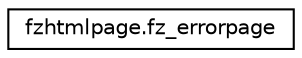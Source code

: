 digraph "Graphical Class Hierarchy"
{
 // LATEX_PDF_SIZE
  edge [fontname="Helvetica",fontsize="10",labelfontname="Helvetica",labelfontsize="10"];
  node [fontname="Helvetica",fontsize="10",shape=record];
  rankdir="LR";
  Node0 [label="fzhtmlpage.fz_errorpage",height=0.2,width=0.4,color="black", fillcolor="white", style="filled",URL="$classfzhtmlpage_1_1fz__errorpage.html",tooltip=" "];
}
